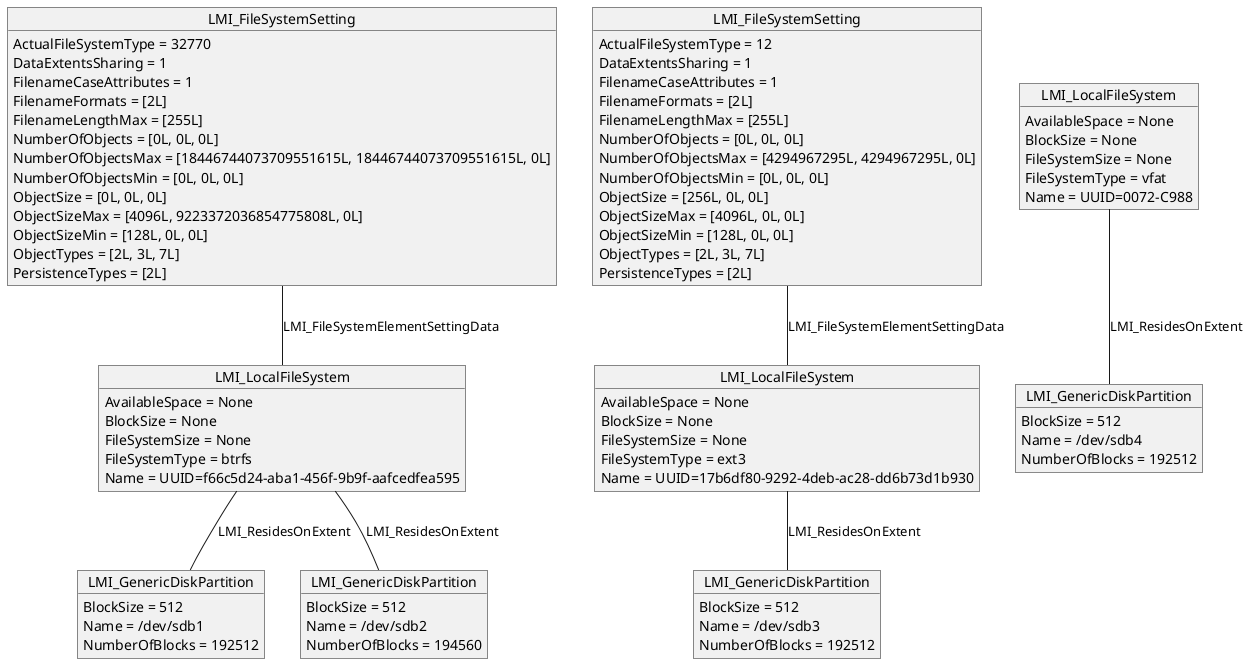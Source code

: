 @startuml
object "LMI_FileSystemSetting" as obj2
obj2 : ActualFileSystemType = 32770
obj2 : DataExtentsSharing = 1
obj2 : FilenameCaseAttributes = 1
obj2 : FilenameFormats = [2L]
obj2 : FilenameLengthMax = [255L]
obj2 : NumberOfObjects = [0L, 0L, 0L]
obj2 : NumberOfObjectsMax = [18446744073709551615L, 18446744073709551615L, 0L]
obj2 : NumberOfObjectsMin = [0L, 0L, 0L]
obj2 : ObjectSize = [0L, 0L, 0L]
obj2 : ObjectSizeMax = [4096L, 9223372036854775808L, 0L]
obj2 : ObjectSizeMin = [128L, 0L, 0L]
obj2 : ObjectTypes = [2L, 3L, 7L]
obj2 : PersistenceTypes = [2L]

object "LMI_FileSystemSetting" as obj3
obj3 : ActualFileSystemType = 12
obj3 : DataExtentsSharing = 1
obj3 : FilenameCaseAttributes = 1
obj3 : FilenameFormats = [2L]
obj3 : FilenameLengthMax = [255L]
obj3 : NumberOfObjects = [0L, 0L, 0L]
obj3 : NumberOfObjectsMax = [4294967295L, 4294967295L, 0L]
obj3 : NumberOfObjectsMin = [0L, 0L, 0L]
obj3 : ObjectSize = [256L, 0L, 0L]
obj3 : ObjectSizeMax = [4096L, 0L, 0L]
obj3 : ObjectSizeMin = [128L, 0L, 0L]
obj3 : ObjectTypes = [2L, 3L, 7L]
obj3 : PersistenceTypes = [2L]

object "LMI_GenericDiskPartition" as obj5
obj5 : BlockSize = 512
obj5 : Name = /dev/sdb1
obj5 : NumberOfBlocks = 192512

object "LMI_GenericDiskPartition" as obj6
obj6 : BlockSize = 512
obj6 : Name = /dev/sdb2
obj6 : NumberOfBlocks = 194560

object "LMI_GenericDiskPartition" as obj7
obj7 : BlockSize = 512
obj7 : Name = /dev/sdb3
obj7 : NumberOfBlocks = 192512

object "LMI_GenericDiskPartition" as obj8
obj8 : BlockSize = 512
obj8 : Name = /dev/sdb4
obj8 : NumberOfBlocks = 192512

object "LMI_LocalFileSystem" as obj9
obj9 : AvailableSpace = None
obj9 : BlockSize = None
obj9 : FileSystemSize = None
obj9 : FileSystemType = vfat
obj9 : Name = UUID=0072-C988

object "LMI_LocalFileSystem" as obj10
obj10 : AvailableSpace = None
obj10 : BlockSize = None
obj10 : FileSystemSize = None
obj10 : FileSystemType = ext3
obj10 : Name = UUID=17b6df80-9292-4deb-ac28-dd6b73d1b930


object "LMI_LocalFileSystem" as obj12
obj12 : AvailableSpace = None
obj12 : BlockSize = None
obj12 : FileSystemSize = None
obj12 : FileSystemType = btrfs
obj12 : Name = UUID=f66c5d24-aba1-456f-9b9f-aafcedfea595

obj10 -up- obj3 : LMI_FileSystemElementSettingData
obj12 -up- obj2 : LMI_FileSystemElementSettingData
obj9 -down- obj8 : LMI_ResidesOnExtent
obj10 -down- obj7 : LMI_ResidesOnExtent
obj12 -down- obj5 : LMI_ResidesOnExtent
obj12 -down- obj6 : LMI_ResidesOnExtent
@enduml
